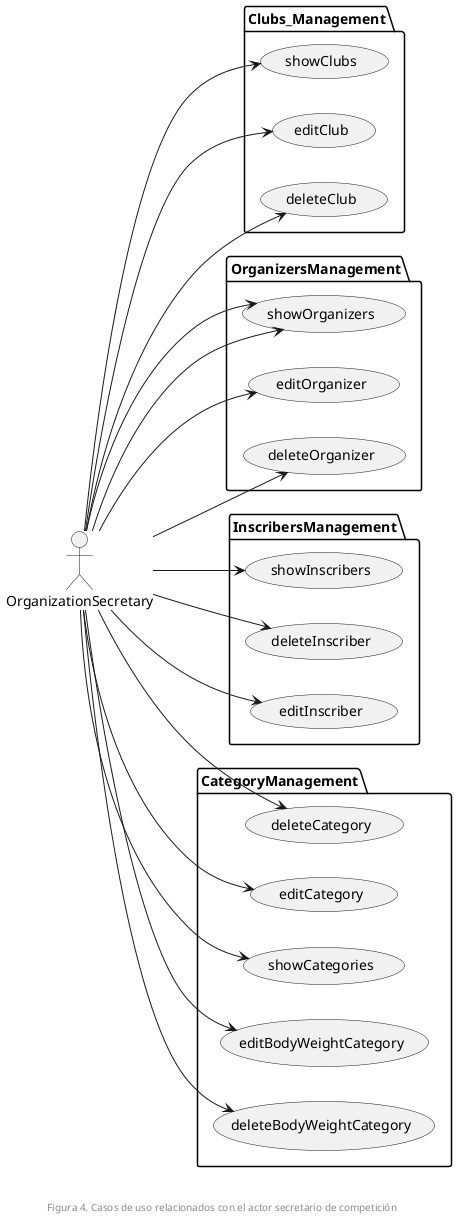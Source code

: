 @startuml

left to right direction

package Clubs_Management {
    usecase showClubs
    usecase editClub
    usecase deleteClub
}

package OrganizersManagement {
  usecase showOrganizers
  usecase editOrganizer
  usecase deleteOrganizer
}

package InscribersManagement {
  usecase showInscribers
  usecase deleteInscriber
  usecase editInscriber
}

package CategoryManagement {
  usecase deleteCategory
  usecase editCategory
  usecase showCategories
  usecase editBodyWeightCategory
  usecase deleteBodyWeightCategory
}

OrganizationSecretary --> showClubs
OrganizationSecretary --> editClub
OrganizationSecretary --> deleteClub
OrganizationSecretary --> editBodyWeightCategory
OrganizationSecretary --> deleteBodyWeightCategory

OrganizationSecretary --> showOrganizers
OrganizationSecretary --> editOrganizer
OrganizationSecretary --> deleteOrganizer
OrganizationSecretary --> showOrganizers

OrganizationSecretary --> deleteInscriber
OrganizationSecretary --> editInscriber
OrganizationSecretary --> showInscribers

OrganizationSecretary --> deleteCategory
OrganizationSecretary --> editCategory
OrganizationSecretary --> showCategories

footer \n\nFigura 4. Casos de uso relacionados con el actor secretario de competición
@enduml